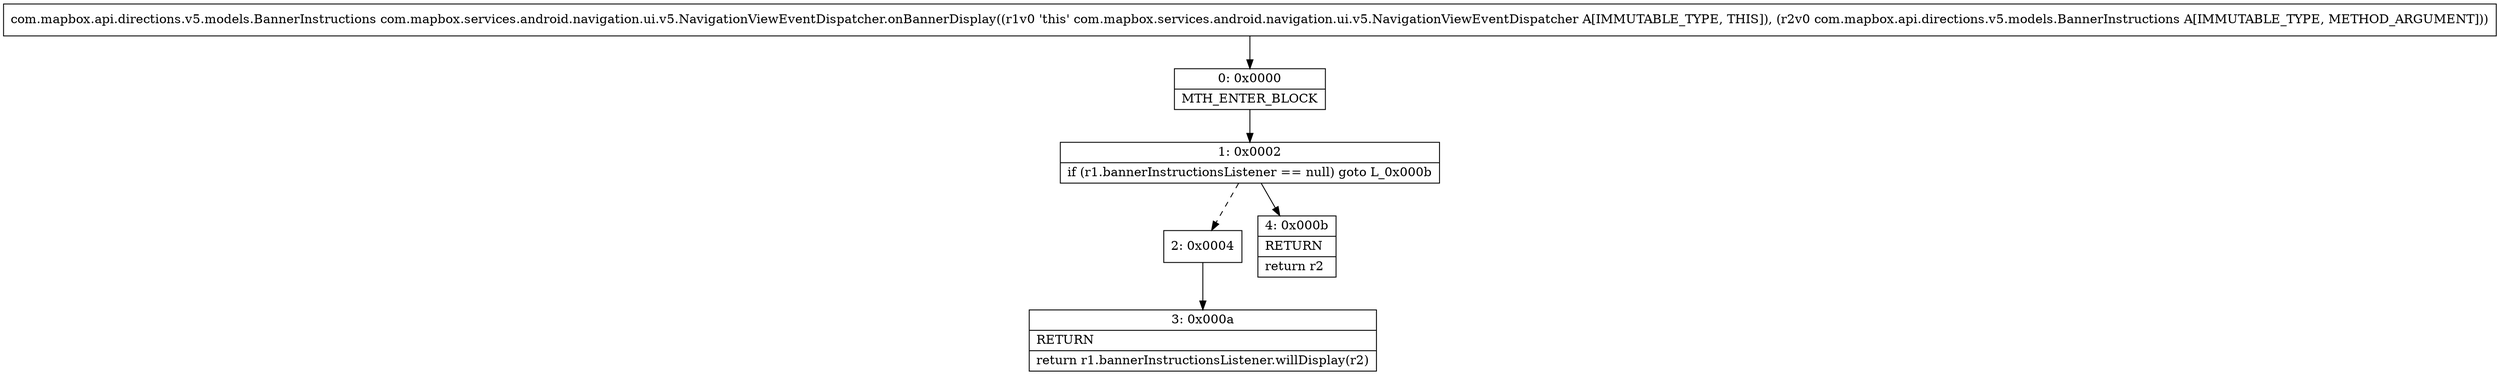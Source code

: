 digraph "CFG forcom.mapbox.services.android.navigation.ui.v5.NavigationViewEventDispatcher.onBannerDisplay(Lcom\/mapbox\/api\/directions\/v5\/models\/BannerInstructions;)Lcom\/mapbox\/api\/directions\/v5\/models\/BannerInstructions;" {
Node_0 [shape=record,label="{0\:\ 0x0000|MTH_ENTER_BLOCK\l}"];
Node_1 [shape=record,label="{1\:\ 0x0002|if (r1.bannerInstructionsListener == null) goto L_0x000b\l}"];
Node_2 [shape=record,label="{2\:\ 0x0004}"];
Node_3 [shape=record,label="{3\:\ 0x000a|RETURN\l|return r1.bannerInstructionsListener.willDisplay(r2)\l}"];
Node_4 [shape=record,label="{4\:\ 0x000b|RETURN\l|return r2\l}"];
MethodNode[shape=record,label="{com.mapbox.api.directions.v5.models.BannerInstructions com.mapbox.services.android.navigation.ui.v5.NavigationViewEventDispatcher.onBannerDisplay((r1v0 'this' com.mapbox.services.android.navigation.ui.v5.NavigationViewEventDispatcher A[IMMUTABLE_TYPE, THIS]), (r2v0 com.mapbox.api.directions.v5.models.BannerInstructions A[IMMUTABLE_TYPE, METHOD_ARGUMENT])) }"];
MethodNode -> Node_0;
Node_0 -> Node_1;
Node_1 -> Node_2[style=dashed];
Node_1 -> Node_4;
Node_2 -> Node_3;
}

